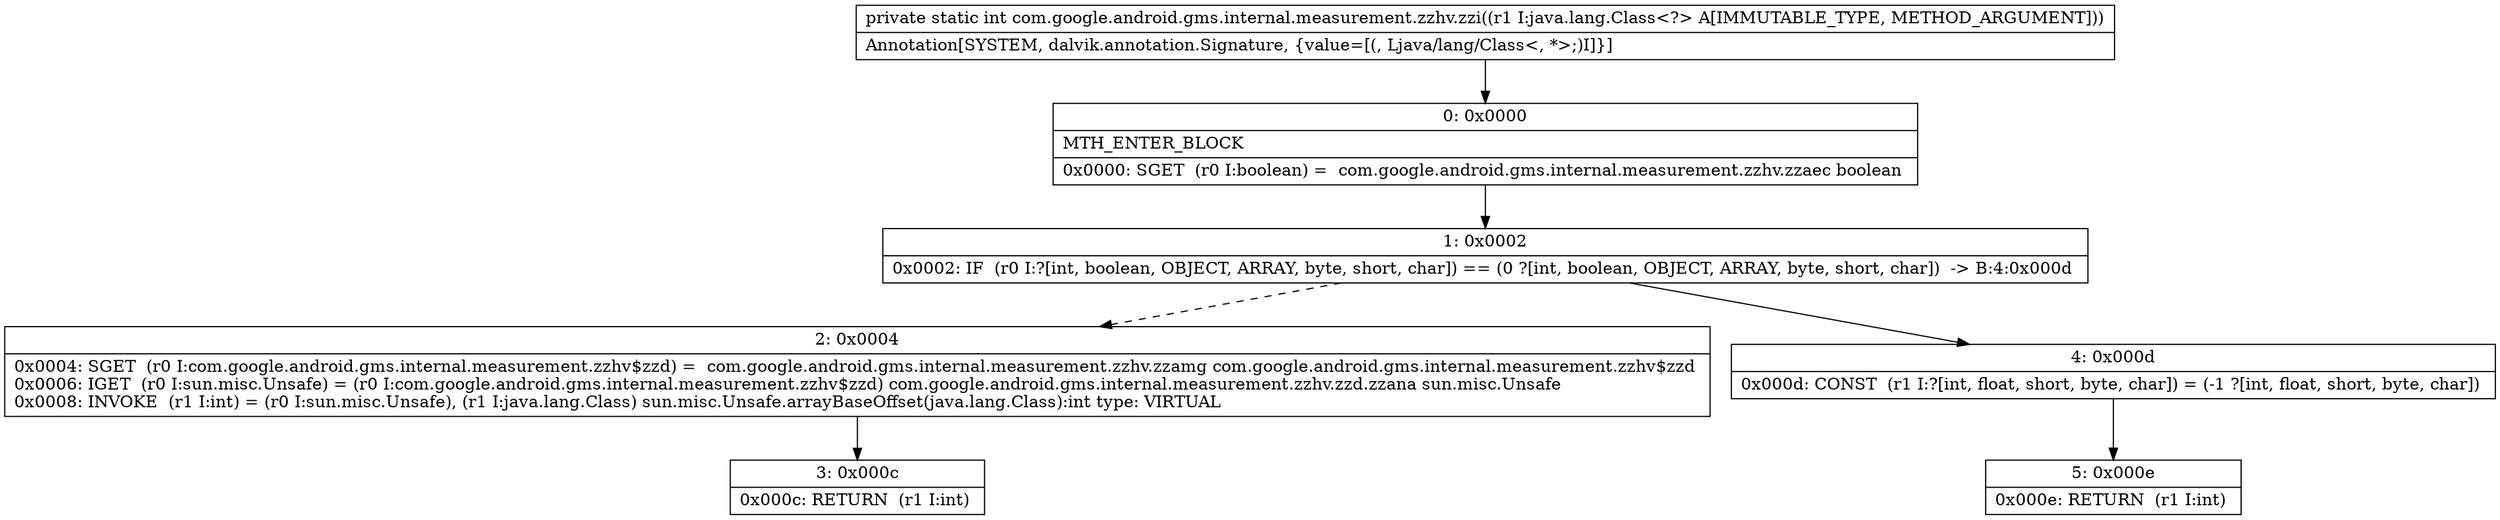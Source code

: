 digraph "CFG forcom.google.android.gms.internal.measurement.zzhv.zzi(Ljava\/lang\/Class;)I" {
Node_0 [shape=record,label="{0\:\ 0x0000|MTH_ENTER_BLOCK\l|0x0000: SGET  (r0 I:boolean) =  com.google.android.gms.internal.measurement.zzhv.zzaec boolean \l}"];
Node_1 [shape=record,label="{1\:\ 0x0002|0x0002: IF  (r0 I:?[int, boolean, OBJECT, ARRAY, byte, short, char]) == (0 ?[int, boolean, OBJECT, ARRAY, byte, short, char])  \-\> B:4:0x000d \l}"];
Node_2 [shape=record,label="{2\:\ 0x0004|0x0004: SGET  (r0 I:com.google.android.gms.internal.measurement.zzhv$zzd) =  com.google.android.gms.internal.measurement.zzhv.zzamg com.google.android.gms.internal.measurement.zzhv$zzd \l0x0006: IGET  (r0 I:sun.misc.Unsafe) = (r0 I:com.google.android.gms.internal.measurement.zzhv$zzd) com.google.android.gms.internal.measurement.zzhv.zzd.zzana sun.misc.Unsafe \l0x0008: INVOKE  (r1 I:int) = (r0 I:sun.misc.Unsafe), (r1 I:java.lang.Class) sun.misc.Unsafe.arrayBaseOffset(java.lang.Class):int type: VIRTUAL \l}"];
Node_3 [shape=record,label="{3\:\ 0x000c|0x000c: RETURN  (r1 I:int) \l}"];
Node_4 [shape=record,label="{4\:\ 0x000d|0x000d: CONST  (r1 I:?[int, float, short, byte, char]) = (\-1 ?[int, float, short, byte, char]) \l}"];
Node_5 [shape=record,label="{5\:\ 0x000e|0x000e: RETURN  (r1 I:int) \l}"];
MethodNode[shape=record,label="{private static int com.google.android.gms.internal.measurement.zzhv.zzi((r1 I:java.lang.Class\<?\> A[IMMUTABLE_TYPE, METHOD_ARGUMENT]))  | Annotation[SYSTEM, dalvik.annotation.Signature, \{value=[(, Ljava\/lang\/Class\<, *\>;)I]\}]\l}"];
MethodNode -> Node_0;
Node_0 -> Node_1;
Node_1 -> Node_2[style=dashed];
Node_1 -> Node_4;
Node_2 -> Node_3;
Node_4 -> Node_5;
}

